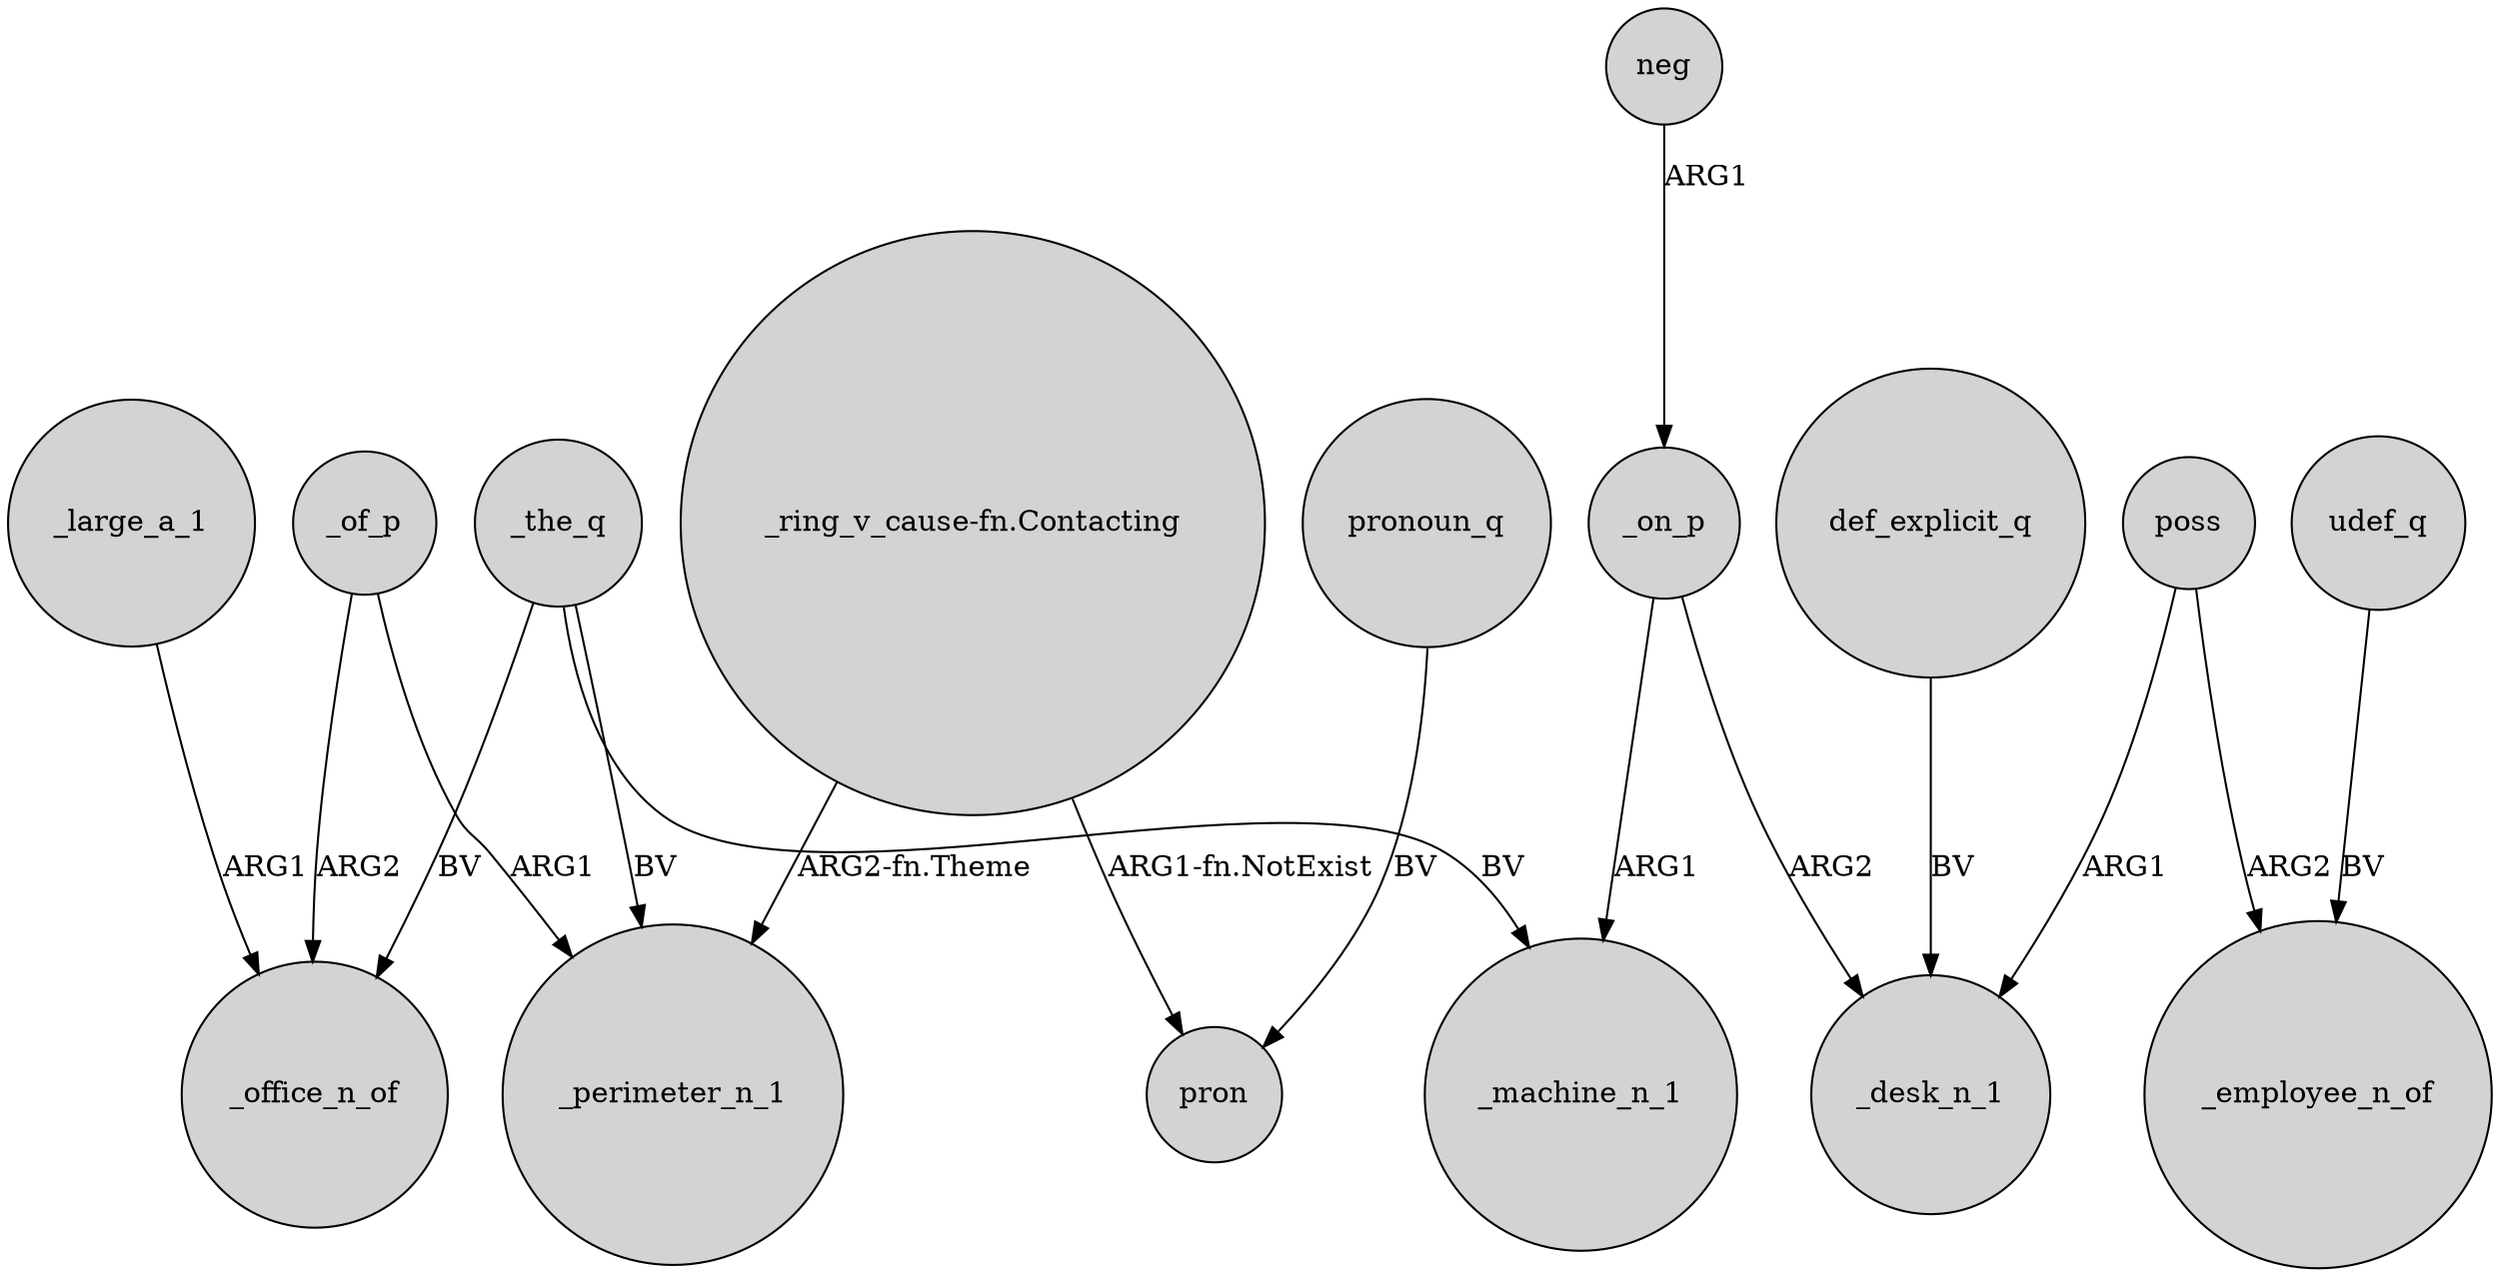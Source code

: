 digraph {
	node [shape=circle style=filled]
	neg -> _on_p [label=ARG1]
	_the_q -> _machine_n_1 [label=BV]
	_of_p -> _perimeter_n_1 [label=ARG1]
	poss -> _desk_n_1 [label=ARG1]
	_of_p -> _office_n_of [label=ARG2]
	"_ring_v_cause-fn.Contacting" -> _perimeter_n_1 [label="ARG2-fn.Theme"]
	_on_p -> _machine_n_1 [label=ARG1]
	_on_p -> _desk_n_1 [label=ARG2]
	udef_q -> _employee_n_of [label=BV]
	_the_q -> _perimeter_n_1 [label=BV]
	"_ring_v_cause-fn.Contacting" -> pron [label="ARG1-fn.NotExist"]
	_large_a_1 -> _office_n_of [label=ARG1]
	_the_q -> _office_n_of [label=BV]
	poss -> _employee_n_of [label=ARG2]
	def_explicit_q -> _desk_n_1 [label=BV]
	pronoun_q -> pron [label=BV]
}
